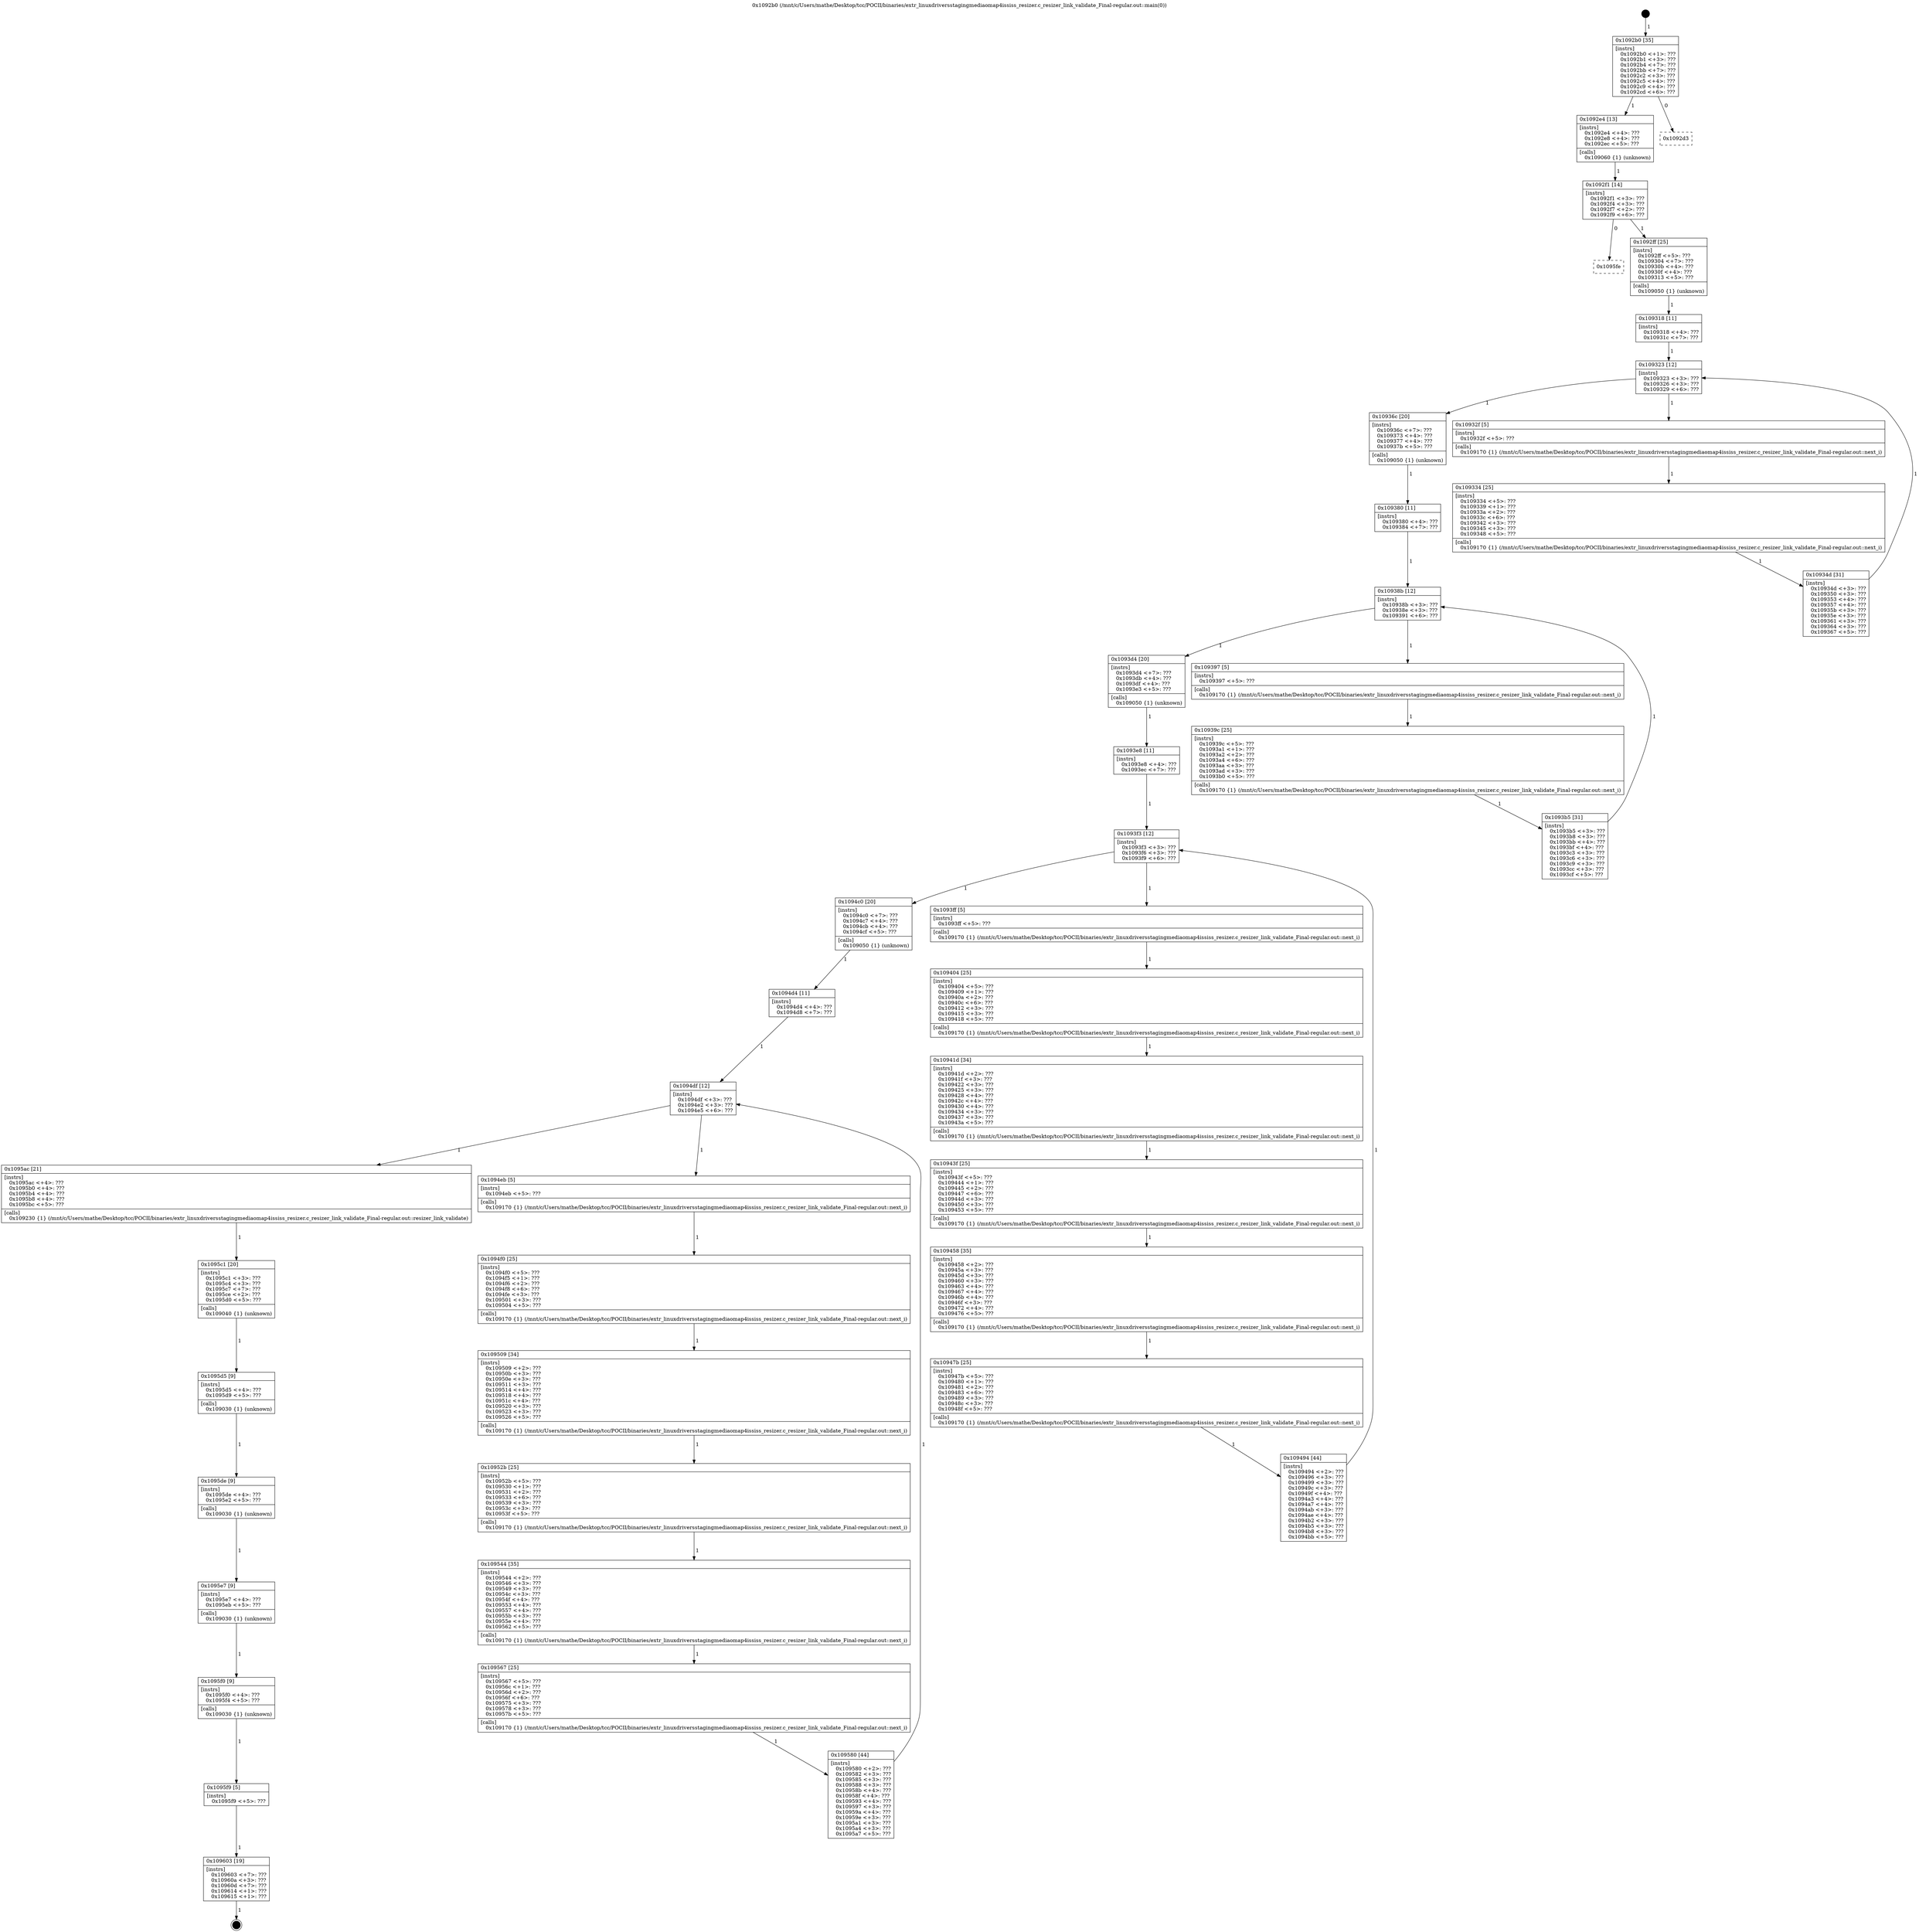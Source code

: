 digraph "0x1092b0" {
  label = "0x1092b0 (/mnt/c/Users/mathe/Desktop/tcc/POCII/binaries/extr_linuxdriversstagingmediaomap4ississ_resizer.c_resizer_link_validate_Final-regular.out::main(0))"
  labelloc = "t"
  node[shape=record]

  Entry [label="",width=0.3,height=0.3,shape=circle,fillcolor=black,style=filled]
  "0x1092b0" [label="{
     0x1092b0 [35]\l
     | [instrs]\l
     &nbsp;&nbsp;0x1092b0 \<+1\>: ???\l
     &nbsp;&nbsp;0x1092b1 \<+3\>: ???\l
     &nbsp;&nbsp;0x1092b4 \<+7\>: ???\l
     &nbsp;&nbsp;0x1092bb \<+7\>: ???\l
     &nbsp;&nbsp;0x1092c2 \<+3\>: ???\l
     &nbsp;&nbsp;0x1092c5 \<+4\>: ???\l
     &nbsp;&nbsp;0x1092c9 \<+4\>: ???\l
     &nbsp;&nbsp;0x1092cd \<+6\>: ???\l
  }"]
  "0x1092e4" [label="{
     0x1092e4 [13]\l
     | [instrs]\l
     &nbsp;&nbsp;0x1092e4 \<+4\>: ???\l
     &nbsp;&nbsp;0x1092e8 \<+4\>: ???\l
     &nbsp;&nbsp;0x1092ec \<+5\>: ???\l
     | [calls]\l
     &nbsp;&nbsp;0x109060 \{1\} (unknown)\l
  }"]
  "0x1092d3" [label="{
     0x1092d3\l
  }", style=dashed]
  "0x1092f1" [label="{
     0x1092f1 [14]\l
     | [instrs]\l
     &nbsp;&nbsp;0x1092f1 \<+3\>: ???\l
     &nbsp;&nbsp;0x1092f4 \<+3\>: ???\l
     &nbsp;&nbsp;0x1092f7 \<+2\>: ???\l
     &nbsp;&nbsp;0x1092f9 \<+6\>: ???\l
  }"]
  "0x1095fe" [label="{
     0x1095fe\l
  }", style=dashed]
  "0x1092ff" [label="{
     0x1092ff [25]\l
     | [instrs]\l
     &nbsp;&nbsp;0x1092ff \<+5\>: ???\l
     &nbsp;&nbsp;0x109304 \<+7\>: ???\l
     &nbsp;&nbsp;0x10930b \<+4\>: ???\l
     &nbsp;&nbsp;0x10930f \<+4\>: ???\l
     &nbsp;&nbsp;0x109313 \<+5\>: ???\l
     | [calls]\l
     &nbsp;&nbsp;0x109050 \{1\} (unknown)\l
  }"]
  Exit [label="",width=0.3,height=0.3,shape=circle,fillcolor=black,style=filled,peripheries=2]
  "0x109323" [label="{
     0x109323 [12]\l
     | [instrs]\l
     &nbsp;&nbsp;0x109323 \<+3\>: ???\l
     &nbsp;&nbsp;0x109326 \<+3\>: ???\l
     &nbsp;&nbsp;0x109329 \<+6\>: ???\l
  }"]
  "0x10936c" [label="{
     0x10936c [20]\l
     | [instrs]\l
     &nbsp;&nbsp;0x10936c \<+7\>: ???\l
     &nbsp;&nbsp;0x109373 \<+4\>: ???\l
     &nbsp;&nbsp;0x109377 \<+4\>: ???\l
     &nbsp;&nbsp;0x10937b \<+5\>: ???\l
     | [calls]\l
     &nbsp;&nbsp;0x109050 \{1\} (unknown)\l
  }"]
  "0x10932f" [label="{
     0x10932f [5]\l
     | [instrs]\l
     &nbsp;&nbsp;0x10932f \<+5\>: ???\l
     | [calls]\l
     &nbsp;&nbsp;0x109170 \{1\} (/mnt/c/Users/mathe/Desktop/tcc/POCII/binaries/extr_linuxdriversstagingmediaomap4ississ_resizer.c_resizer_link_validate_Final-regular.out::next_i)\l
  }"]
  "0x109334" [label="{
     0x109334 [25]\l
     | [instrs]\l
     &nbsp;&nbsp;0x109334 \<+5\>: ???\l
     &nbsp;&nbsp;0x109339 \<+1\>: ???\l
     &nbsp;&nbsp;0x10933a \<+2\>: ???\l
     &nbsp;&nbsp;0x10933c \<+6\>: ???\l
     &nbsp;&nbsp;0x109342 \<+3\>: ???\l
     &nbsp;&nbsp;0x109345 \<+3\>: ???\l
     &nbsp;&nbsp;0x109348 \<+5\>: ???\l
     | [calls]\l
     &nbsp;&nbsp;0x109170 \{1\} (/mnt/c/Users/mathe/Desktop/tcc/POCII/binaries/extr_linuxdriversstagingmediaomap4ississ_resizer.c_resizer_link_validate_Final-regular.out::next_i)\l
  }"]
  "0x10934d" [label="{
     0x10934d [31]\l
     | [instrs]\l
     &nbsp;&nbsp;0x10934d \<+3\>: ???\l
     &nbsp;&nbsp;0x109350 \<+3\>: ???\l
     &nbsp;&nbsp;0x109353 \<+4\>: ???\l
     &nbsp;&nbsp;0x109357 \<+4\>: ???\l
     &nbsp;&nbsp;0x10935b \<+3\>: ???\l
     &nbsp;&nbsp;0x10935e \<+3\>: ???\l
     &nbsp;&nbsp;0x109361 \<+3\>: ???\l
     &nbsp;&nbsp;0x109364 \<+3\>: ???\l
     &nbsp;&nbsp;0x109367 \<+5\>: ???\l
  }"]
  "0x109318" [label="{
     0x109318 [11]\l
     | [instrs]\l
     &nbsp;&nbsp;0x109318 \<+4\>: ???\l
     &nbsp;&nbsp;0x10931c \<+7\>: ???\l
  }"]
  "0x10938b" [label="{
     0x10938b [12]\l
     | [instrs]\l
     &nbsp;&nbsp;0x10938b \<+3\>: ???\l
     &nbsp;&nbsp;0x10938e \<+3\>: ???\l
     &nbsp;&nbsp;0x109391 \<+6\>: ???\l
  }"]
  "0x1093d4" [label="{
     0x1093d4 [20]\l
     | [instrs]\l
     &nbsp;&nbsp;0x1093d4 \<+7\>: ???\l
     &nbsp;&nbsp;0x1093db \<+4\>: ???\l
     &nbsp;&nbsp;0x1093df \<+4\>: ???\l
     &nbsp;&nbsp;0x1093e3 \<+5\>: ???\l
     | [calls]\l
     &nbsp;&nbsp;0x109050 \{1\} (unknown)\l
  }"]
  "0x109397" [label="{
     0x109397 [5]\l
     | [instrs]\l
     &nbsp;&nbsp;0x109397 \<+5\>: ???\l
     | [calls]\l
     &nbsp;&nbsp;0x109170 \{1\} (/mnt/c/Users/mathe/Desktop/tcc/POCII/binaries/extr_linuxdriversstagingmediaomap4ississ_resizer.c_resizer_link_validate_Final-regular.out::next_i)\l
  }"]
  "0x10939c" [label="{
     0x10939c [25]\l
     | [instrs]\l
     &nbsp;&nbsp;0x10939c \<+5\>: ???\l
     &nbsp;&nbsp;0x1093a1 \<+1\>: ???\l
     &nbsp;&nbsp;0x1093a2 \<+2\>: ???\l
     &nbsp;&nbsp;0x1093a4 \<+6\>: ???\l
     &nbsp;&nbsp;0x1093aa \<+3\>: ???\l
     &nbsp;&nbsp;0x1093ad \<+3\>: ???\l
     &nbsp;&nbsp;0x1093b0 \<+5\>: ???\l
     | [calls]\l
     &nbsp;&nbsp;0x109170 \{1\} (/mnt/c/Users/mathe/Desktop/tcc/POCII/binaries/extr_linuxdriversstagingmediaomap4ississ_resizer.c_resizer_link_validate_Final-regular.out::next_i)\l
  }"]
  "0x1093b5" [label="{
     0x1093b5 [31]\l
     | [instrs]\l
     &nbsp;&nbsp;0x1093b5 \<+3\>: ???\l
     &nbsp;&nbsp;0x1093b8 \<+3\>: ???\l
     &nbsp;&nbsp;0x1093bb \<+4\>: ???\l
     &nbsp;&nbsp;0x1093bf \<+4\>: ???\l
     &nbsp;&nbsp;0x1093c3 \<+3\>: ???\l
     &nbsp;&nbsp;0x1093c6 \<+3\>: ???\l
     &nbsp;&nbsp;0x1093c9 \<+3\>: ???\l
     &nbsp;&nbsp;0x1093cc \<+3\>: ???\l
     &nbsp;&nbsp;0x1093cf \<+5\>: ???\l
  }"]
  "0x109380" [label="{
     0x109380 [11]\l
     | [instrs]\l
     &nbsp;&nbsp;0x109380 \<+4\>: ???\l
     &nbsp;&nbsp;0x109384 \<+7\>: ???\l
  }"]
  "0x1093f3" [label="{
     0x1093f3 [12]\l
     | [instrs]\l
     &nbsp;&nbsp;0x1093f3 \<+3\>: ???\l
     &nbsp;&nbsp;0x1093f6 \<+3\>: ???\l
     &nbsp;&nbsp;0x1093f9 \<+6\>: ???\l
  }"]
  "0x1094c0" [label="{
     0x1094c0 [20]\l
     | [instrs]\l
     &nbsp;&nbsp;0x1094c0 \<+7\>: ???\l
     &nbsp;&nbsp;0x1094c7 \<+4\>: ???\l
     &nbsp;&nbsp;0x1094cb \<+4\>: ???\l
     &nbsp;&nbsp;0x1094cf \<+5\>: ???\l
     | [calls]\l
     &nbsp;&nbsp;0x109050 \{1\} (unknown)\l
  }"]
  "0x1093ff" [label="{
     0x1093ff [5]\l
     | [instrs]\l
     &nbsp;&nbsp;0x1093ff \<+5\>: ???\l
     | [calls]\l
     &nbsp;&nbsp;0x109170 \{1\} (/mnt/c/Users/mathe/Desktop/tcc/POCII/binaries/extr_linuxdriversstagingmediaomap4ississ_resizer.c_resizer_link_validate_Final-regular.out::next_i)\l
  }"]
  "0x109404" [label="{
     0x109404 [25]\l
     | [instrs]\l
     &nbsp;&nbsp;0x109404 \<+5\>: ???\l
     &nbsp;&nbsp;0x109409 \<+1\>: ???\l
     &nbsp;&nbsp;0x10940a \<+2\>: ???\l
     &nbsp;&nbsp;0x10940c \<+6\>: ???\l
     &nbsp;&nbsp;0x109412 \<+3\>: ???\l
     &nbsp;&nbsp;0x109415 \<+3\>: ???\l
     &nbsp;&nbsp;0x109418 \<+5\>: ???\l
     | [calls]\l
     &nbsp;&nbsp;0x109170 \{1\} (/mnt/c/Users/mathe/Desktop/tcc/POCII/binaries/extr_linuxdriversstagingmediaomap4ississ_resizer.c_resizer_link_validate_Final-regular.out::next_i)\l
  }"]
  "0x10941d" [label="{
     0x10941d [34]\l
     | [instrs]\l
     &nbsp;&nbsp;0x10941d \<+2\>: ???\l
     &nbsp;&nbsp;0x10941f \<+3\>: ???\l
     &nbsp;&nbsp;0x109422 \<+3\>: ???\l
     &nbsp;&nbsp;0x109425 \<+3\>: ???\l
     &nbsp;&nbsp;0x109428 \<+4\>: ???\l
     &nbsp;&nbsp;0x10942c \<+4\>: ???\l
     &nbsp;&nbsp;0x109430 \<+4\>: ???\l
     &nbsp;&nbsp;0x109434 \<+3\>: ???\l
     &nbsp;&nbsp;0x109437 \<+3\>: ???\l
     &nbsp;&nbsp;0x10943a \<+5\>: ???\l
     | [calls]\l
     &nbsp;&nbsp;0x109170 \{1\} (/mnt/c/Users/mathe/Desktop/tcc/POCII/binaries/extr_linuxdriversstagingmediaomap4ississ_resizer.c_resizer_link_validate_Final-regular.out::next_i)\l
  }"]
  "0x10943f" [label="{
     0x10943f [25]\l
     | [instrs]\l
     &nbsp;&nbsp;0x10943f \<+5\>: ???\l
     &nbsp;&nbsp;0x109444 \<+1\>: ???\l
     &nbsp;&nbsp;0x109445 \<+2\>: ???\l
     &nbsp;&nbsp;0x109447 \<+6\>: ???\l
     &nbsp;&nbsp;0x10944d \<+3\>: ???\l
     &nbsp;&nbsp;0x109450 \<+3\>: ???\l
     &nbsp;&nbsp;0x109453 \<+5\>: ???\l
     | [calls]\l
     &nbsp;&nbsp;0x109170 \{1\} (/mnt/c/Users/mathe/Desktop/tcc/POCII/binaries/extr_linuxdriversstagingmediaomap4ississ_resizer.c_resizer_link_validate_Final-regular.out::next_i)\l
  }"]
  "0x109458" [label="{
     0x109458 [35]\l
     | [instrs]\l
     &nbsp;&nbsp;0x109458 \<+2\>: ???\l
     &nbsp;&nbsp;0x10945a \<+3\>: ???\l
     &nbsp;&nbsp;0x10945d \<+3\>: ???\l
     &nbsp;&nbsp;0x109460 \<+3\>: ???\l
     &nbsp;&nbsp;0x109463 \<+4\>: ???\l
     &nbsp;&nbsp;0x109467 \<+4\>: ???\l
     &nbsp;&nbsp;0x10946b \<+4\>: ???\l
     &nbsp;&nbsp;0x10946f \<+3\>: ???\l
     &nbsp;&nbsp;0x109472 \<+4\>: ???\l
     &nbsp;&nbsp;0x109476 \<+5\>: ???\l
     | [calls]\l
     &nbsp;&nbsp;0x109170 \{1\} (/mnt/c/Users/mathe/Desktop/tcc/POCII/binaries/extr_linuxdriversstagingmediaomap4ississ_resizer.c_resizer_link_validate_Final-regular.out::next_i)\l
  }"]
  "0x10947b" [label="{
     0x10947b [25]\l
     | [instrs]\l
     &nbsp;&nbsp;0x10947b \<+5\>: ???\l
     &nbsp;&nbsp;0x109480 \<+1\>: ???\l
     &nbsp;&nbsp;0x109481 \<+2\>: ???\l
     &nbsp;&nbsp;0x109483 \<+6\>: ???\l
     &nbsp;&nbsp;0x109489 \<+3\>: ???\l
     &nbsp;&nbsp;0x10948c \<+3\>: ???\l
     &nbsp;&nbsp;0x10948f \<+5\>: ???\l
     | [calls]\l
     &nbsp;&nbsp;0x109170 \{1\} (/mnt/c/Users/mathe/Desktop/tcc/POCII/binaries/extr_linuxdriversstagingmediaomap4ississ_resizer.c_resizer_link_validate_Final-regular.out::next_i)\l
  }"]
  "0x109494" [label="{
     0x109494 [44]\l
     | [instrs]\l
     &nbsp;&nbsp;0x109494 \<+2\>: ???\l
     &nbsp;&nbsp;0x109496 \<+3\>: ???\l
     &nbsp;&nbsp;0x109499 \<+3\>: ???\l
     &nbsp;&nbsp;0x10949c \<+3\>: ???\l
     &nbsp;&nbsp;0x10949f \<+4\>: ???\l
     &nbsp;&nbsp;0x1094a3 \<+4\>: ???\l
     &nbsp;&nbsp;0x1094a7 \<+4\>: ???\l
     &nbsp;&nbsp;0x1094ab \<+3\>: ???\l
     &nbsp;&nbsp;0x1094ae \<+4\>: ???\l
     &nbsp;&nbsp;0x1094b2 \<+3\>: ???\l
     &nbsp;&nbsp;0x1094b5 \<+3\>: ???\l
     &nbsp;&nbsp;0x1094b8 \<+3\>: ???\l
     &nbsp;&nbsp;0x1094bb \<+5\>: ???\l
  }"]
  "0x1093e8" [label="{
     0x1093e8 [11]\l
     | [instrs]\l
     &nbsp;&nbsp;0x1093e8 \<+4\>: ???\l
     &nbsp;&nbsp;0x1093ec \<+7\>: ???\l
  }"]
  "0x1094df" [label="{
     0x1094df [12]\l
     | [instrs]\l
     &nbsp;&nbsp;0x1094df \<+3\>: ???\l
     &nbsp;&nbsp;0x1094e2 \<+3\>: ???\l
     &nbsp;&nbsp;0x1094e5 \<+6\>: ???\l
  }"]
  "0x1095ac" [label="{
     0x1095ac [21]\l
     | [instrs]\l
     &nbsp;&nbsp;0x1095ac \<+4\>: ???\l
     &nbsp;&nbsp;0x1095b0 \<+4\>: ???\l
     &nbsp;&nbsp;0x1095b4 \<+4\>: ???\l
     &nbsp;&nbsp;0x1095b8 \<+4\>: ???\l
     &nbsp;&nbsp;0x1095bc \<+5\>: ???\l
     | [calls]\l
     &nbsp;&nbsp;0x109230 \{1\} (/mnt/c/Users/mathe/Desktop/tcc/POCII/binaries/extr_linuxdriversstagingmediaomap4ississ_resizer.c_resizer_link_validate_Final-regular.out::resizer_link_validate)\l
  }"]
  "0x1094eb" [label="{
     0x1094eb [5]\l
     | [instrs]\l
     &nbsp;&nbsp;0x1094eb \<+5\>: ???\l
     | [calls]\l
     &nbsp;&nbsp;0x109170 \{1\} (/mnt/c/Users/mathe/Desktop/tcc/POCII/binaries/extr_linuxdriversstagingmediaomap4ississ_resizer.c_resizer_link_validate_Final-regular.out::next_i)\l
  }"]
  "0x1094f0" [label="{
     0x1094f0 [25]\l
     | [instrs]\l
     &nbsp;&nbsp;0x1094f0 \<+5\>: ???\l
     &nbsp;&nbsp;0x1094f5 \<+1\>: ???\l
     &nbsp;&nbsp;0x1094f6 \<+2\>: ???\l
     &nbsp;&nbsp;0x1094f8 \<+6\>: ???\l
     &nbsp;&nbsp;0x1094fe \<+3\>: ???\l
     &nbsp;&nbsp;0x109501 \<+3\>: ???\l
     &nbsp;&nbsp;0x109504 \<+5\>: ???\l
     | [calls]\l
     &nbsp;&nbsp;0x109170 \{1\} (/mnt/c/Users/mathe/Desktop/tcc/POCII/binaries/extr_linuxdriversstagingmediaomap4ississ_resizer.c_resizer_link_validate_Final-regular.out::next_i)\l
  }"]
  "0x109509" [label="{
     0x109509 [34]\l
     | [instrs]\l
     &nbsp;&nbsp;0x109509 \<+2\>: ???\l
     &nbsp;&nbsp;0x10950b \<+3\>: ???\l
     &nbsp;&nbsp;0x10950e \<+3\>: ???\l
     &nbsp;&nbsp;0x109511 \<+3\>: ???\l
     &nbsp;&nbsp;0x109514 \<+4\>: ???\l
     &nbsp;&nbsp;0x109518 \<+4\>: ???\l
     &nbsp;&nbsp;0x10951c \<+4\>: ???\l
     &nbsp;&nbsp;0x109520 \<+3\>: ???\l
     &nbsp;&nbsp;0x109523 \<+3\>: ???\l
     &nbsp;&nbsp;0x109526 \<+5\>: ???\l
     | [calls]\l
     &nbsp;&nbsp;0x109170 \{1\} (/mnt/c/Users/mathe/Desktop/tcc/POCII/binaries/extr_linuxdriversstagingmediaomap4ississ_resizer.c_resizer_link_validate_Final-regular.out::next_i)\l
  }"]
  "0x10952b" [label="{
     0x10952b [25]\l
     | [instrs]\l
     &nbsp;&nbsp;0x10952b \<+5\>: ???\l
     &nbsp;&nbsp;0x109530 \<+1\>: ???\l
     &nbsp;&nbsp;0x109531 \<+2\>: ???\l
     &nbsp;&nbsp;0x109533 \<+6\>: ???\l
     &nbsp;&nbsp;0x109539 \<+3\>: ???\l
     &nbsp;&nbsp;0x10953c \<+3\>: ???\l
     &nbsp;&nbsp;0x10953f \<+5\>: ???\l
     | [calls]\l
     &nbsp;&nbsp;0x109170 \{1\} (/mnt/c/Users/mathe/Desktop/tcc/POCII/binaries/extr_linuxdriversstagingmediaomap4ississ_resizer.c_resizer_link_validate_Final-regular.out::next_i)\l
  }"]
  "0x109544" [label="{
     0x109544 [35]\l
     | [instrs]\l
     &nbsp;&nbsp;0x109544 \<+2\>: ???\l
     &nbsp;&nbsp;0x109546 \<+3\>: ???\l
     &nbsp;&nbsp;0x109549 \<+3\>: ???\l
     &nbsp;&nbsp;0x10954c \<+3\>: ???\l
     &nbsp;&nbsp;0x10954f \<+4\>: ???\l
     &nbsp;&nbsp;0x109553 \<+4\>: ???\l
     &nbsp;&nbsp;0x109557 \<+4\>: ???\l
     &nbsp;&nbsp;0x10955b \<+3\>: ???\l
     &nbsp;&nbsp;0x10955e \<+4\>: ???\l
     &nbsp;&nbsp;0x109562 \<+5\>: ???\l
     | [calls]\l
     &nbsp;&nbsp;0x109170 \{1\} (/mnt/c/Users/mathe/Desktop/tcc/POCII/binaries/extr_linuxdriversstagingmediaomap4ississ_resizer.c_resizer_link_validate_Final-regular.out::next_i)\l
  }"]
  "0x109567" [label="{
     0x109567 [25]\l
     | [instrs]\l
     &nbsp;&nbsp;0x109567 \<+5\>: ???\l
     &nbsp;&nbsp;0x10956c \<+1\>: ???\l
     &nbsp;&nbsp;0x10956d \<+2\>: ???\l
     &nbsp;&nbsp;0x10956f \<+6\>: ???\l
     &nbsp;&nbsp;0x109575 \<+3\>: ???\l
     &nbsp;&nbsp;0x109578 \<+3\>: ???\l
     &nbsp;&nbsp;0x10957b \<+5\>: ???\l
     | [calls]\l
     &nbsp;&nbsp;0x109170 \{1\} (/mnt/c/Users/mathe/Desktop/tcc/POCII/binaries/extr_linuxdriversstagingmediaomap4ississ_resizer.c_resizer_link_validate_Final-regular.out::next_i)\l
  }"]
  "0x109580" [label="{
     0x109580 [44]\l
     | [instrs]\l
     &nbsp;&nbsp;0x109580 \<+2\>: ???\l
     &nbsp;&nbsp;0x109582 \<+3\>: ???\l
     &nbsp;&nbsp;0x109585 \<+3\>: ???\l
     &nbsp;&nbsp;0x109588 \<+3\>: ???\l
     &nbsp;&nbsp;0x10958b \<+4\>: ???\l
     &nbsp;&nbsp;0x10958f \<+4\>: ???\l
     &nbsp;&nbsp;0x109593 \<+4\>: ???\l
     &nbsp;&nbsp;0x109597 \<+3\>: ???\l
     &nbsp;&nbsp;0x10959a \<+4\>: ???\l
     &nbsp;&nbsp;0x10959e \<+3\>: ???\l
     &nbsp;&nbsp;0x1095a1 \<+3\>: ???\l
     &nbsp;&nbsp;0x1095a4 \<+3\>: ???\l
     &nbsp;&nbsp;0x1095a7 \<+5\>: ???\l
  }"]
  "0x1094d4" [label="{
     0x1094d4 [11]\l
     | [instrs]\l
     &nbsp;&nbsp;0x1094d4 \<+4\>: ???\l
     &nbsp;&nbsp;0x1094d8 \<+7\>: ???\l
  }"]
  "0x1095c1" [label="{
     0x1095c1 [20]\l
     | [instrs]\l
     &nbsp;&nbsp;0x1095c1 \<+3\>: ???\l
     &nbsp;&nbsp;0x1095c4 \<+3\>: ???\l
     &nbsp;&nbsp;0x1095c7 \<+7\>: ???\l
     &nbsp;&nbsp;0x1095ce \<+2\>: ???\l
     &nbsp;&nbsp;0x1095d0 \<+5\>: ???\l
     | [calls]\l
     &nbsp;&nbsp;0x109040 \{1\} (unknown)\l
  }"]
  "0x1095d5" [label="{
     0x1095d5 [9]\l
     | [instrs]\l
     &nbsp;&nbsp;0x1095d5 \<+4\>: ???\l
     &nbsp;&nbsp;0x1095d9 \<+5\>: ???\l
     | [calls]\l
     &nbsp;&nbsp;0x109030 \{1\} (unknown)\l
  }"]
  "0x1095de" [label="{
     0x1095de [9]\l
     | [instrs]\l
     &nbsp;&nbsp;0x1095de \<+4\>: ???\l
     &nbsp;&nbsp;0x1095e2 \<+5\>: ???\l
     | [calls]\l
     &nbsp;&nbsp;0x109030 \{1\} (unknown)\l
  }"]
  "0x1095e7" [label="{
     0x1095e7 [9]\l
     | [instrs]\l
     &nbsp;&nbsp;0x1095e7 \<+4\>: ???\l
     &nbsp;&nbsp;0x1095eb \<+5\>: ???\l
     | [calls]\l
     &nbsp;&nbsp;0x109030 \{1\} (unknown)\l
  }"]
  "0x1095f0" [label="{
     0x1095f0 [9]\l
     | [instrs]\l
     &nbsp;&nbsp;0x1095f0 \<+4\>: ???\l
     &nbsp;&nbsp;0x1095f4 \<+5\>: ???\l
     | [calls]\l
     &nbsp;&nbsp;0x109030 \{1\} (unknown)\l
  }"]
  "0x1095f9" [label="{
     0x1095f9 [5]\l
     | [instrs]\l
     &nbsp;&nbsp;0x1095f9 \<+5\>: ???\l
  }"]
  "0x109603" [label="{
     0x109603 [19]\l
     | [instrs]\l
     &nbsp;&nbsp;0x109603 \<+7\>: ???\l
     &nbsp;&nbsp;0x10960a \<+3\>: ???\l
     &nbsp;&nbsp;0x10960d \<+7\>: ???\l
     &nbsp;&nbsp;0x109614 \<+1\>: ???\l
     &nbsp;&nbsp;0x109615 \<+1\>: ???\l
  }"]
  Entry -> "0x1092b0" [label=" 1"]
  "0x1092b0" -> "0x1092e4" [label=" 1"]
  "0x1092b0" -> "0x1092d3" [label=" 0"]
  "0x1092e4" -> "0x1092f1" [label=" 1"]
  "0x1092f1" -> "0x1095fe" [label=" 0"]
  "0x1092f1" -> "0x1092ff" [label=" 1"]
  "0x109603" -> Exit [label=" 1"]
  "0x1092ff" -> "0x109318" [label=" 1"]
  "0x109323" -> "0x10936c" [label=" 1"]
  "0x109323" -> "0x10932f" [label=" 1"]
  "0x10932f" -> "0x109334" [label=" 1"]
  "0x109334" -> "0x10934d" [label=" 1"]
  "0x109318" -> "0x109323" [label=" 1"]
  "0x10934d" -> "0x109323" [label=" 1"]
  "0x10936c" -> "0x109380" [label=" 1"]
  "0x10938b" -> "0x1093d4" [label=" 1"]
  "0x10938b" -> "0x109397" [label=" 1"]
  "0x109397" -> "0x10939c" [label=" 1"]
  "0x10939c" -> "0x1093b5" [label=" 1"]
  "0x109380" -> "0x10938b" [label=" 1"]
  "0x1093b5" -> "0x10938b" [label=" 1"]
  "0x1093d4" -> "0x1093e8" [label=" 1"]
  "0x1093f3" -> "0x1094c0" [label=" 1"]
  "0x1093f3" -> "0x1093ff" [label=" 1"]
  "0x1093ff" -> "0x109404" [label=" 1"]
  "0x109404" -> "0x10941d" [label=" 1"]
  "0x10941d" -> "0x10943f" [label=" 1"]
  "0x10943f" -> "0x109458" [label=" 1"]
  "0x109458" -> "0x10947b" [label=" 1"]
  "0x10947b" -> "0x109494" [label=" 1"]
  "0x1093e8" -> "0x1093f3" [label=" 1"]
  "0x109494" -> "0x1093f3" [label=" 1"]
  "0x1094c0" -> "0x1094d4" [label=" 1"]
  "0x1094df" -> "0x1095ac" [label=" 1"]
  "0x1094df" -> "0x1094eb" [label=" 1"]
  "0x1094eb" -> "0x1094f0" [label=" 1"]
  "0x1094f0" -> "0x109509" [label=" 1"]
  "0x109509" -> "0x10952b" [label=" 1"]
  "0x10952b" -> "0x109544" [label=" 1"]
  "0x109544" -> "0x109567" [label=" 1"]
  "0x109567" -> "0x109580" [label=" 1"]
  "0x1094d4" -> "0x1094df" [label=" 1"]
  "0x109580" -> "0x1094df" [label=" 1"]
  "0x1095ac" -> "0x1095c1" [label=" 1"]
  "0x1095c1" -> "0x1095d5" [label=" 1"]
  "0x1095d5" -> "0x1095de" [label=" 1"]
  "0x1095de" -> "0x1095e7" [label=" 1"]
  "0x1095e7" -> "0x1095f0" [label=" 1"]
  "0x1095f0" -> "0x1095f9" [label=" 1"]
  "0x1095f9" -> "0x109603" [label=" 1"]
}
